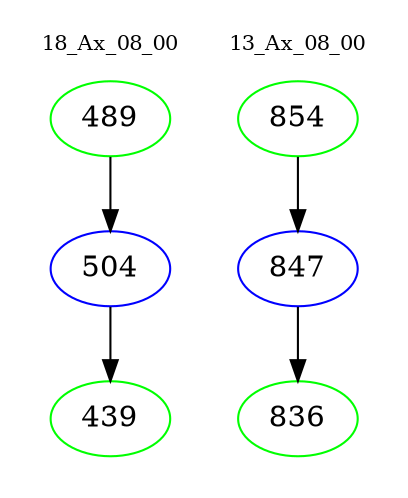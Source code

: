 digraph{
subgraph cluster_0 {
color = white
label = "18_Ax_08_00";
fontsize=10;
T0_489 [label="489", color="green"]
T0_489 -> T0_504 [color="black"]
T0_504 [label="504", color="blue"]
T0_504 -> T0_439 [color="black"]
T0_439 [label="439", color="green"]
}
subgraph cluster_1 {
color = white
label = "13_Ax_08_00";
fontsize=10;
T1_854 [label="854", color="green"]
T1_854 -> T1_847 [color="black"]
T1_847 [label="847", color="blue"]
T1_847 -> T1_836 [color="black"]
T1_836 [label="836", color="green"]
}
}
